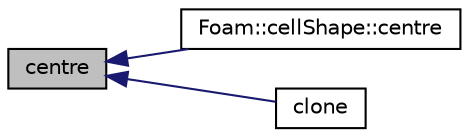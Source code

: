 digraph "centre"
{
  bgcolor="transparent";
  edge [fontname="Helvetica",fontsize="10",labelfontname="Helvetica",labelfontsize="10"];
  node [fontname="Helvetica",fontsize="10",shape=record];
  rankdir="LR";
  Node969 [label="centre",height=0.2,width=0.4,color="black", fillcolor="grey75", style="filled", fontcolor="black"];
  Node969 -> Node970 [dir="back",color="midnightblue",fontsize="10",style="solid",fontname="Helvetica"];
  Node970 [label="Foam::cellShape::centre",height=0.2,width=0.4,color="black",URL="$a28357.html#a87a4cbbb775d06be2c2f27bdab4ddb04",tooltip="Centroid of the cell. "];
  Node969 -> Node971 [dir="back",color="midnightblue",fontsize="10",style="solid",fontname="Helvetica"];
  Node971 [label="clone",height=0.2,width=0.4,color="black",URL="$a28349.html#a965f7dda1b12ecbb8985f8019b255ba8",tooltip="Return clone. "];
}
